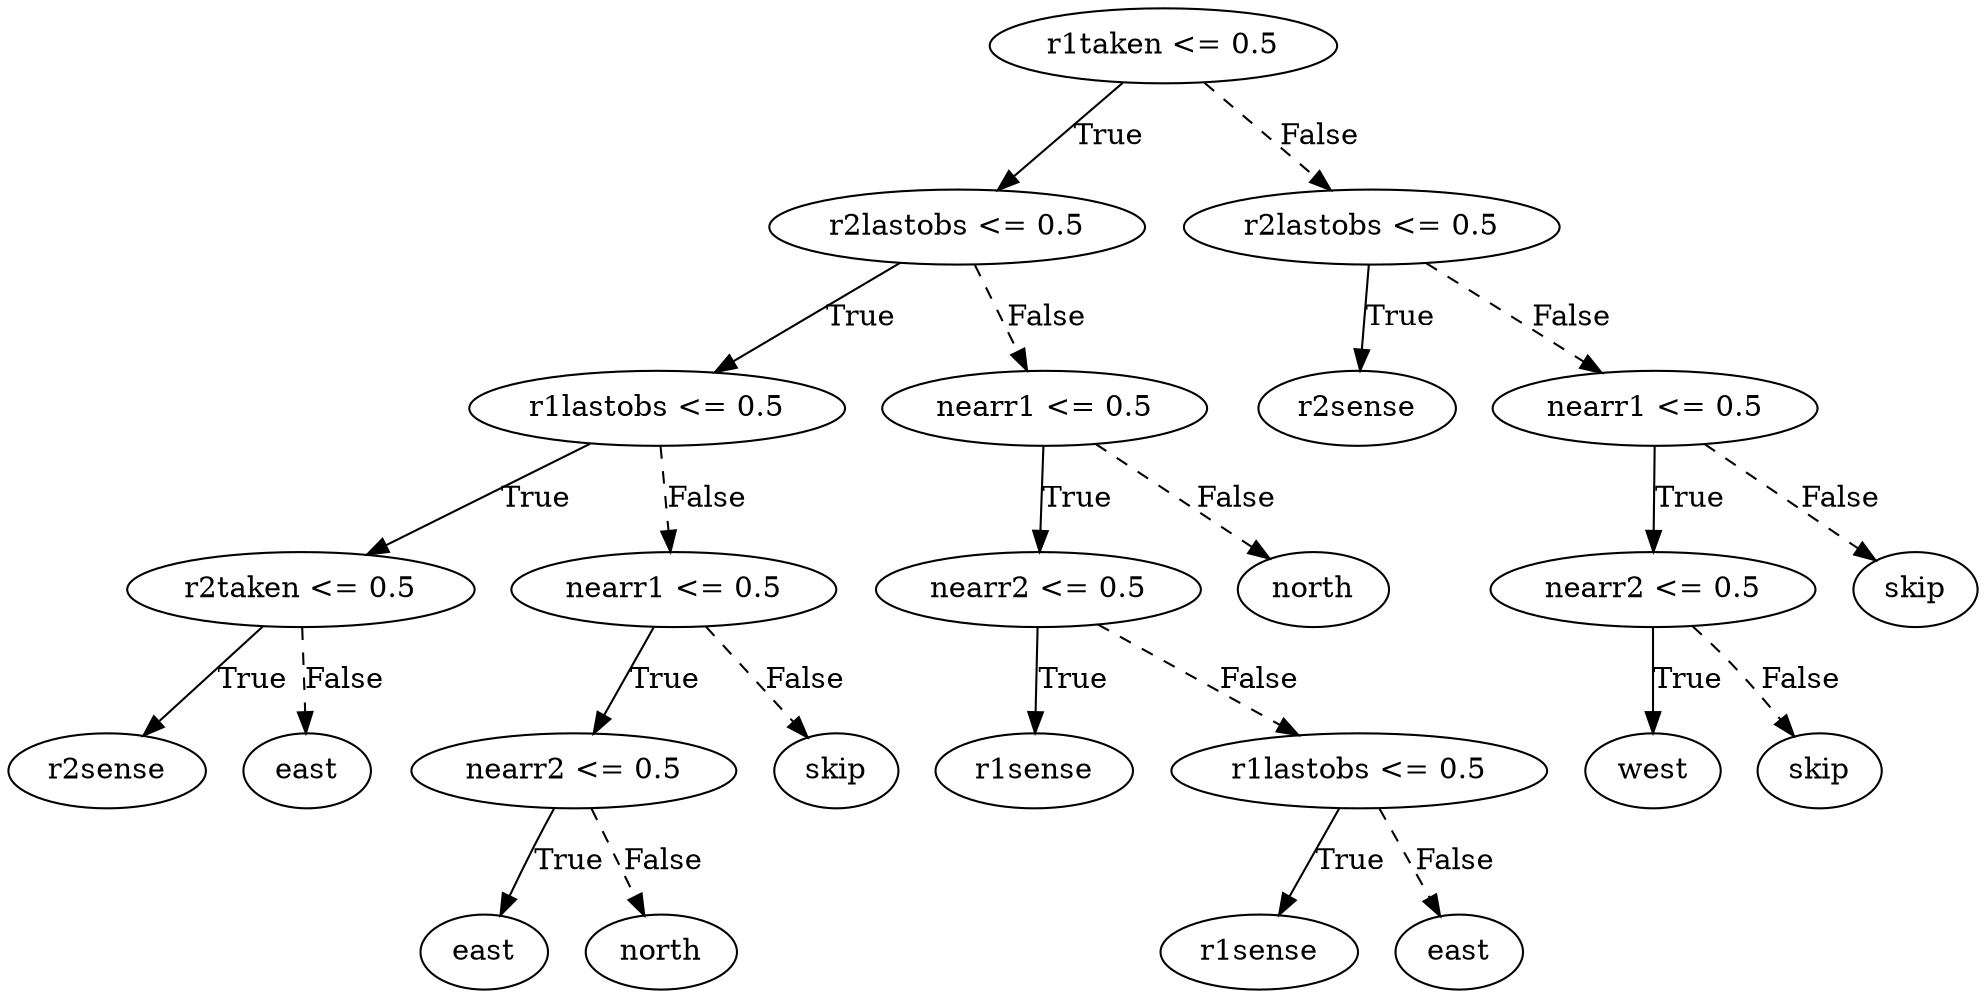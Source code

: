 digraph {
0 [label="r1taken <= 0.5"];
1 [label="r2lastobs <= 0.5"];
2 [label="r1lastobs <= 0.5"];
3 [label="r2taken <= 0.5"];
4 [label="r2sense"];
3 -> 4 [label="True"];
5 [label="east"];
3 -> 5 [style="dashed", label="False"];
2 -> 3 [label="True"];
6 [label="nearr1 <= 0.5"];
7 [label="nearr2 <= 0.5"];
8 [label="east"];
7 -> 8 [label="True"];
9 [label="north"];
7 -> 9 [style="dashed", label="False"];
6 -> 7 [label="True"];
10 [label="skip"];
6 -> 10 [style="dashed", label="False"];
2 -> 6 [style="dashed", label="False"];
1 -> 2 [label="True"];
11 [label="nearr1 <= 0.5"];
12 [label="nearr2 <= 0.5"];
13 [label="r1sense"];
12 -> 13 [label="True"];
14 [label="r1lastobs <= 0.5"];
15 [label="r1sense"];
14 -> 15 [label="True"];
16 [label="east"];
14 -> 16 [style="dashed", label="False"];
12 -> 14 [style="dashed", label="False"];
11 -> 12 [label="True"];
17 [label="north"];
11 -> 17 [style="dashed", label="False"];
1 -> 11 [style="dashed", label="False"];
0 -> 1 [label="True"];
18 [label="r2lastobs <= 0.5"];
19 [label="r2sense"];
18 -> 19 [label="True"];
20 [label="nearr1 <= 0.5"];
21 [label="nearr2 <= 0.5"];
22 [label="west"];
21 -> 22 [label="True"];
23 [label="skip"];
21 -> 23 [style="dashed", label="False"];
20 -> 21 [label="True"];
24 [label="skip"];
20 -> 24 [style="dashed", label="False"];
18 -> 20 [style="dashed", label="False"];
0 -> 18 [style="dashed", label="False"];

}